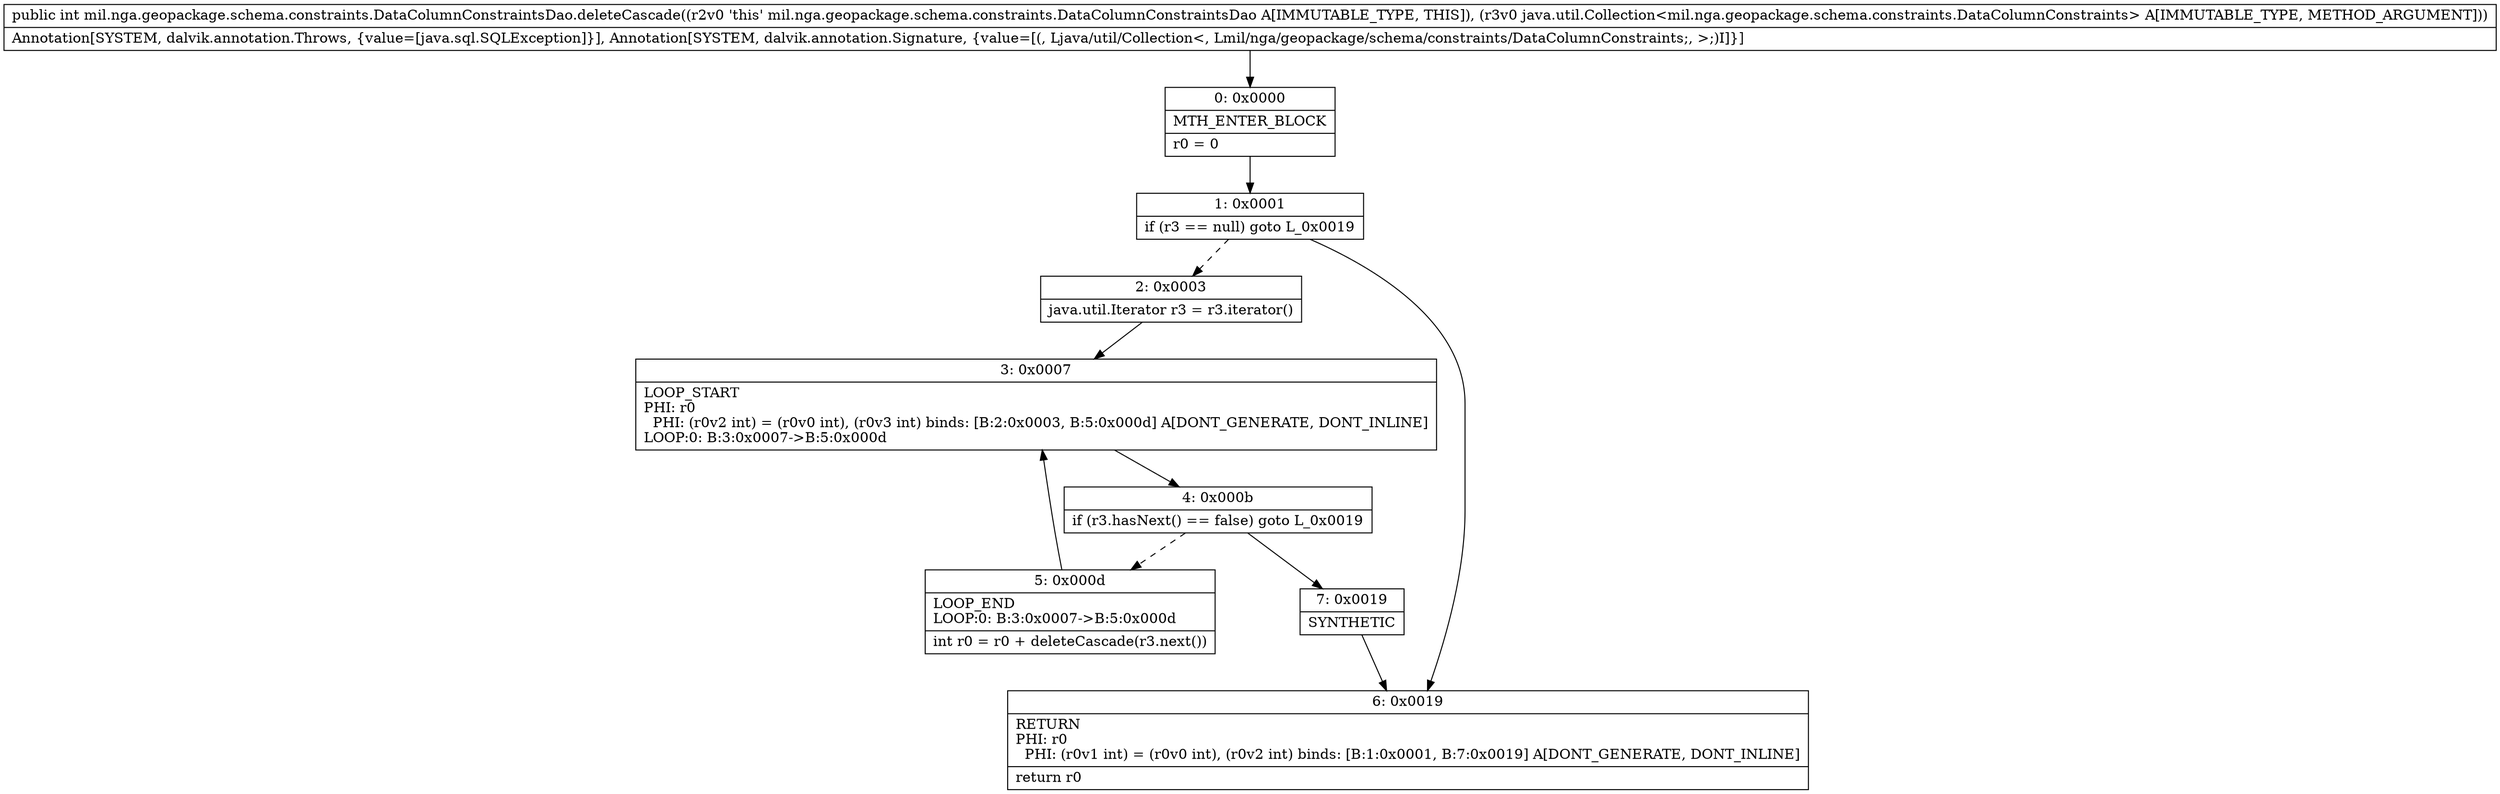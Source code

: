 digraph "CFG formil.nga.geopackage.schema.constraints.DataColumnConstraintsDao.deleteCascade(Ljava\/util\/Collection;)I" {
Node_0 [shape=record,label="{0\:\ 0x0000|MTH_ENTER_BLOCK\l|r0 = 0\l}"];
Node_1 [shape=record,label="{1\:\ 0x0001|if (r3 == null) goto L_0x0019\l}"];
Node_2 [shape=record,label="{2\:\ 0x0003|java.util.Iterator r3 = r3.iterator()\l}"];
Node_3 [shape=record,label="{3\:\ 0x0007|LOOP_START\lPHI: r0 \l  PHI: (r0v2 int) = (r0v0 int), (r0v3 int) binds: [B:2:0x0003, B:5:0x000d] A[DONT_GENERATE, DONT_INLINE]\lLOOP:0: B:3:0x0007\-\>B:5:0x000d\l}"];
Node_4 [shape=record,label="{4\:\ 0x000b|if (r3.hasNext() == false) goto L_0x0019\l}"];
Node_5 [shape=record,label="{5\:\ 0x000d|LOOP_END\lLOOP:0: B:3:0x0007\-\>B:5:0x000d\l|int r0 = r0 + deleteCascade(r3.next())\l}"];
Node_6 [shape=record,label="{6\:\ 0x0019|RETURN\lPHI: r0 \l  PHI: (r0v1 int) = (r0v0 int), (r0v2 int) binds: [B:1:0x0001, B:7:0x0019] A[DONT_GENERATE, DONT_INLINE]\l|return r0\l}"];
Node_7 [shape=record,label="{7\:\ 0x0019|SYNTHETIC\l}"];
MethodNode[shape=record,label="{public int mil.nga.geopackage.schema.constraints.DataColumnConstraintsDao.deleteCascade((r2v0 'this' mil.nga.geopackage.schema.constraints.DataColumnConstraintsDao A[IMMUTABLE_TYPE, THIS]), (r3v0 java.util.Collection\<mil.nga.geopackage.schema.constraints.DataColumnConstraints\> A[IMMUTABLE_TYPE, METHOD_ARGUMENT]))  | Annotation[SYSTEM, dalvik.annotation.Throws, \{value=[java.sql.SQLException]\}], Annotation[SYSTEM, dalvik.annotation.Signature, \{value=[(, Ljava\/util\/Collection\<, Lmil\/nga\/geopackage\/schema\/constraints\/DataColumnConstraints;, \>;)I]\}]\l}"];
MethodNode -> Node_0;
Node_0 -> Node_1;
Node_1 -> Node_2[style=dashed];
Node_1 -> Node_6;
Node_2 -> Node_3;
Node_3 -> Node_4;
Node_4 -> Node_5[style=dashed];
Node_4 -> Node_7;
Node_5 -> Node_3;
Node_7 -> Node_6;
}

